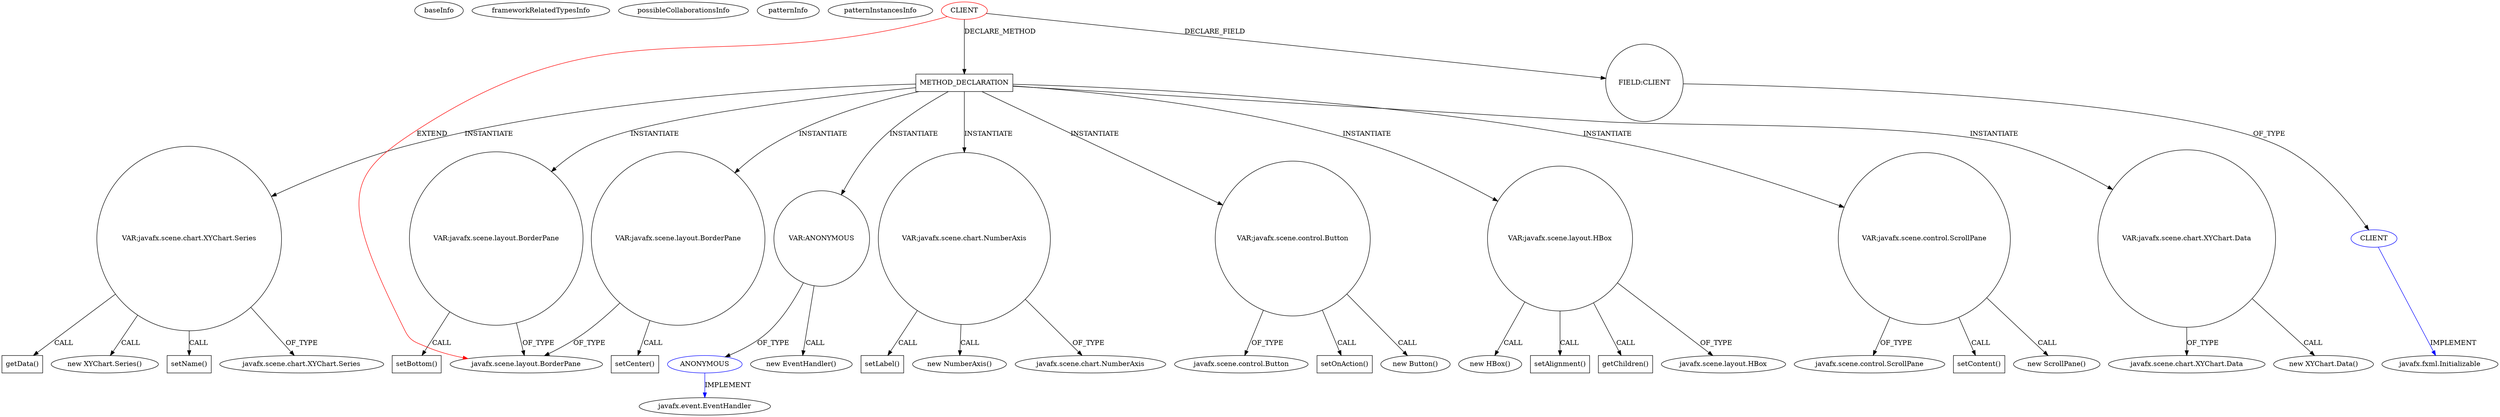 digraph {
baseInfo[graphId=3380,category="pattern",isAnonymous=false,possibleRelation=true]
frameworkRelatedTypesInfo[0="javafx.scene.layout.BorderPane"]
possibleCollaborationsInfo[0="3380~INSTANTIATION-CLIENT_METHOD_DECLARATION-~javafx.scene.layout.BorderPane ~javafx.event.EventHandler ~false~true",1="3380~FIELD_TYPE_DECLARATION-~javafx.scene.layout.BorderPane ~javafx.fxml.Initializable ~false~false"]
patternInfo[frequency=2.0,patternRootClient=0]
patternInstancesInfo[0="wwtg99-POMA~/wwtg99-POMA/POMA-master/src/cn/edu/suda/gui/WilcoxChartPane.java~WilcoxChartPane~4828",1="wwtg99-POMA~/wwtg99-POMA/POMA-master/src/cn/edu/suda/gui/NODChartPane.java~NODChartPane~4834"]
51[label="new XYChart.Series()",vertexType="CONSTRUCTOR_CALL",isFrameworkType=false]
52[label="VAR:javafx.scene.chart.XYChart.Series",vertexType="VARIABLE_EXPRESION",isFrameworkType=false,shape=circle]
55[label="setName()",vertexType="INSIDE_CALL",isFrameworkType=false,shape=box]
53[label="javafx.scene.chart.XYChart.Series",vertexType="FRAMEWORK_CLASS_TYPE",isFrameworkType=false]
9[label="METHOD_DECLARATION",vertexType="CLIENT_METHOD_DECLARATION",isFrameworkType=false,shape=box]
128[label="VAR:javafx.scene.layout.BorderPane",vertexType="VARIABLE_EXPRESION",isFrameworkType=false,shape=circle]
26[label="VAR:javafx.scene.layout.BorderPane",vertexType="VARIABLE_EXPRESION",isFrameworkType=false,shape=circle]
21[label="VAR:ANONYMOUS",vertexType="VARIABLE_EXPRESION",isFrameworkType=false,shape=circle]
36[label="VAR:javafx.scene.chart.NumberAxis",vertexType="VARIABLE_EXPRESION",isFrameworkType=false,shape=circle]
22[label="ANONYMOUS",vertexType="REFERENCE_ANONYMOUS_DECLARATION",isFrameworkType=false,color=blue]
0[label="CLIENT",vertexType="ROOT_CLIENT_CLASS_DECLARATION",isFrameworkType=false,color=red]
20[label="new EventHandler()",vertexType="CONSTRUCTOR_CALL",isFrameworkType=false]
2[label="FIELD:CLIENT",vertexType="FIELD_DECLARATION",isFrameworkType=false,shape=circle]
37[label="javafx.scene.chart.NumberAxis",vertexType="FRAMEWORK_CLASS_TYPE",isFrameworkType=false]
57[label="getData()",vertexType="INSIDE_CALL",isFrameworkType=false,shape=box]
23[label="javafx.event.EventHandler",vertexType="FRAMEWORK_INTERFACE_TYPE",isFrameworkType=false]
129[label="setCenter()",vertexType="INSIDE_CALL",isFrameworkType=false,shape=box]
46[label="setLabel()",vertexType="INSIDE_CALL",isFrameworkType=false,shape=box]
1[label="javafx.scene.layout.BorderPane",vertexType="FRAMEWORK_CLASS_TYPE",isFrameworkType=false]
27[label="setBottom()",vertexType="INSIDE_CALL",isFrameworkType=false,shape=box]
16[label="VAR:javafx.scene.control.Button",vertexType="VARIABLE_EXPRESION",isFrameworkType=false,shape=circle]
15[label="new Button()",vertexType="CONSTRUCTOR_CALL",isFrameworkType=false]
11[label="VAR:javafx.scene.layout.HBox",vertexType="VARIABLE_EXPRESION",isFrameworkType=false,shape=circle]
14[label="setAlignment()",vertexType="INSIDE_CALL",isFrameworkType=false,shape=box]
25[label="getChildren()",vertexType="INSIDE_CALL",isFrameworkType=false,shape=box]
12[label="javafx.scene.layout.HBox",vertexType="FRAMEWORK_CLASS_TYPE",isFrameworkType=false]
10[label="new HBox()",vertexType="CONSTRUCTOR_CALL",isFrameworkType=false]
30[label="VAR:javafx.scene.control.ScrollPane",vertexType="VARIABLE_EXPRESION",isFrameworkType=false,shape=circle]
31[label="javafx.scene.control.ScrollPane",vertexType="FRAMEWORK_CLASS_TYPE",isFrameworkType=false]
66[label="setContent()",vertexType="INSIDE_CALL",isFrameworkType=false,shape=box]
29[label="new ScrollPane()",vertexType="CONSTRUCTOR_CALL",isFrameworkType=false]
17[label="javafx.scene.control.Button",vertexType="FRAMEWORK_CLASS_TYPE",isFrameworkType=false]
35[label="new NumberAxis()",vertexType="CONSTRUCTOR_CALL",isFrameworkType=false]
59[label="VAR:javafx.scene.chart.XYChart.Data",vertexType="VARIABLE_EXPRESION",isFrameworkType=false,shape=circle]
60[label="javafx.scene.chart.XYChart.Data",vertexType="FRAMEWORK_CLASS_TYPE",isFrameworkType=false]
58[label="new XYChart.Data()",vertexType="CONSTRUCTOR_CALL",isFrameworkType=false]
19[label="setOnAction()",vertexType="INSIDE_CALL",isFrameworkType=false,shape=box]
3[label="CLIENT",vertexType="REFERENCE_CLIENT_CLASS_DECLARATION",isFrameworkType=false,color=blue]
4[label="javafx.fxml.Initializable",vertexType="FRAMEWORK_INTERFACE_TYPE",isFrameworkType=false]
59->58[label="CALL"]
21->20[label="CALL"]
52->53[label="OF_TYPE"]
11->10[label="CALL"]
9->26[label="INSTANTIATE"]
36->46[label="CALL"]
30->29[label="CALL"]
16->15[label="CALL"]
3->4[label="IMPLEMENT",color=blue]
128->129[label="CALL"]
2->3[label="OF_TYPE"]
52->51[label="CALL"]
26->1[label="OF_TYPE"]
26->27[label="CALL"]
16->19[label="CALL"]
59->60[label="OF_TYPE"]
0->2[label="DECLARE_FIELD"]
36->37[label="OF_TYPE"]
9->52[label="INSTANTIATE"]
128->1[label="OF_TYPE"]
52->57[label="CALL"]
9->30[label="INSTANTIATE"]
9->128[label="INSTANTIATE"]
0->1[label="EXTEND",color=red]
9->11[label="INSTANTIATE"]
52->55[label="CALL"]
9->21[label="INSTANTIATE"]
22->23[label="IMPLEMENT",color=blue]
21->22[label="OF_TYPE"]
36->35[label="CALL"]
16->17[label="OF_TYPE"]
11->14[label="CALL"]
30->31[label="OF_TYPE"]
9->36[label="INSTANTIATE"]
30->66[label="CALL"]
9->59[label="INSTANTIATE"]
11->25[label="CALL"]
0->9[label="DECLARE_METHOD"]
9->16[label="INSTANTIATE"]
11->12[label="OF_TYPE"]
}

